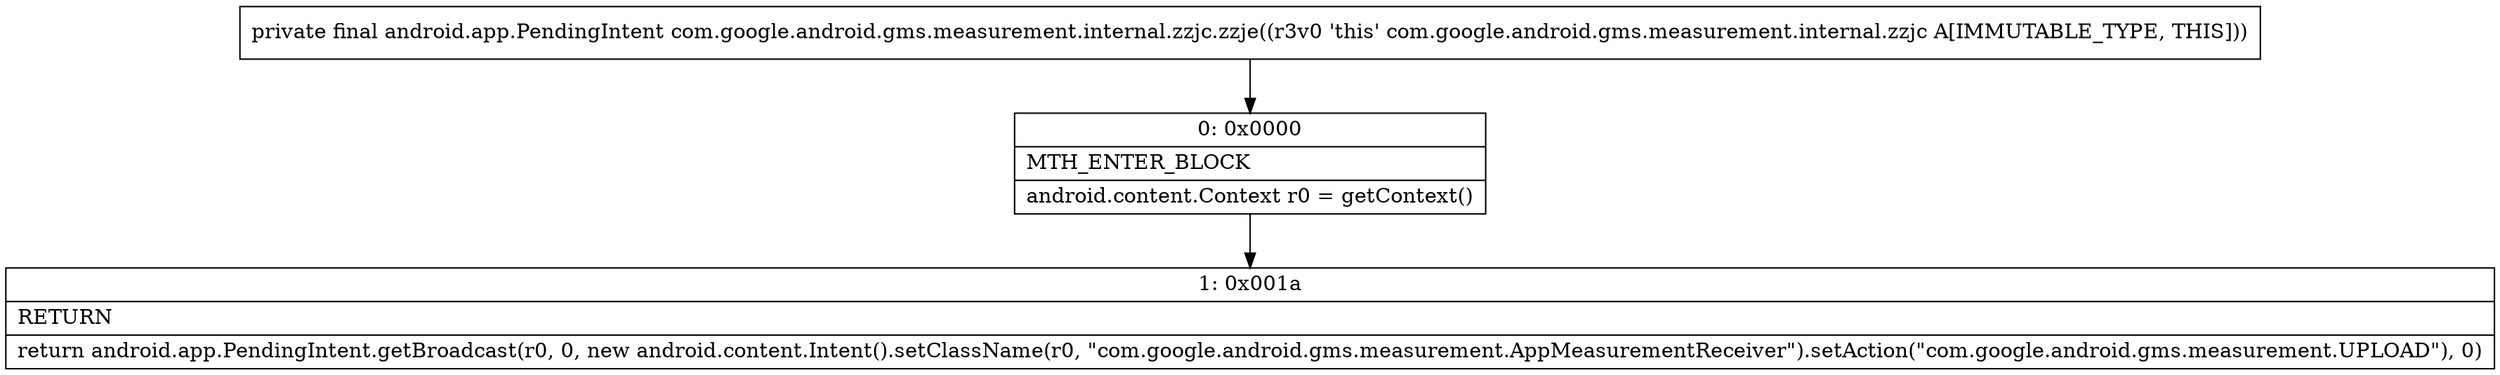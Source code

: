 digraph "CFG forcom.google.android.gms.measurement.internal.zzjc.zzje()Landroid\/app\/PendingIntent;" {
Node_0 [shape=record,label="{0\:\ 0x0000|MTH_ENTER_BLOCK\l|android.content.Context r0 = getContext()\l}"];
Node_1 [shape=record,label="{1\:\ 0x001a|RETURN\l|return android.app.PendingIntent.getBroadcast(r0, 0, new android.content.Intent().setClassName(r0, \"com.google.android.gms.measurement.AppMeasurementReceiver\").setAction(\"com.google.android.gms.measurement.UPLOAD\"), 0)\l}"];
MethodNode[shape=record,label="{private final android.app.PendingIntent com.google.android.gms.measurement.internal.zzjc.zzje((r3v0 'this' com.google.android.gms.measurement.internal.zzjc A[IMMUTABLE_TYPE, THIS])) }"];
MethodNode -> Node_0;
Node_0 -> Node_1;
}

